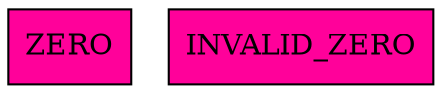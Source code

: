 digraph G{
node [color="#000000", shape=record];
 struct0 [style="filled", fillcolor="#FF019A"];
  struct0 [label="<f1> ZERO"];
  node [color="#000000", shape=record];
  structzero [style="filled", fillcolor="#FF019A"];
  structzero [label="<f1> INVALID_ZERO"];
  edge[color = "white"];
edge[color = "black"];
}